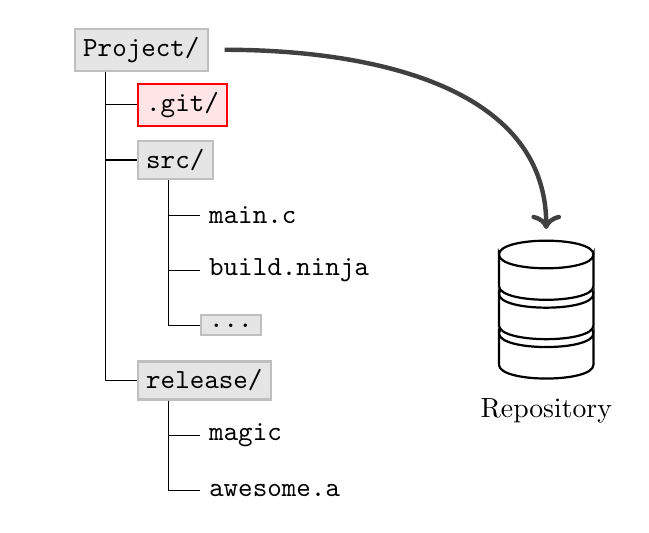 ﻿\usetikzlibrary{calc}
\usetikzlibrary{trees}

\pgfdeclarelayer{bg}
\pgfsetlayers{bg,main}

\tikzset{
	db/.pic={
		\draw[white, fill=white](-.6,0) rectangle (.6,1.4);
		\draw[white, fill=white](0,1.4) ellipse [x radius=.6,y radius=.15];
		\foreach \y in {0,.5,1}
		{
			\draw[thick, fill=white]
				(-0.6,\y) to [looseness=0.5,bend right=90] ++(1.2,0)
						  to ++(0,0.4)
						  to [looseness=0.5,bend left=90] ++(-1.2,0)
						  to ++(0,-0.4);
			\draw[thick] (-0.6,\y+0.4) edge[looseness=0.5,bend left=90] ++(1.2,0);
		}
	}
}

\begin{tikzpicture}[
	grow via three points={
		one child at (0.8,-0.7) and two children at (0.8,-0.7) and (0.8,-1.4)
	},
	edge from parent path={
	($(\tikzparentnode\tikzparentanchor)+(.4cm,0pt)$) |- (\tikzchildnode\tikzchildanchor)
	},
	growth parent anchor=west,
	parent anchor=south west,
  ]
	{\tikzset{
    every node/.style={
        draw=lightgray,
		 fill=lightgray!40,
        thick,
        anchor=west,
        inner sep=3pt,
        minimum size=1pt,
		 font=\ttfamily,
	}}
	\node (P) at (-6, 4) {Project/}
	child { node[draw=red, fill=red!10] {.git/} }
	child { node {src/}
		child { node [draw=none, fill=none] {main.c} }
		child { node [draw=none, fill=none] {build.ninja} }
		child { node {\ldots} }
    }
    child [missing] {}
    child [missing] {}
    child [missing] {}
    child { node {release/}
        child { node [draw=none, fill=none] {magic} }
        child { node [draw=none, fill=none] {awesome.a} }
    };}

	\draw[black] pic{db} node (DB) {};
	\draw[ultra thick, darkgray, ->]
		($(P.east)+(.2,0)$) to[out=0, in=90] ($(DB.north)+(0,1.6)$)
	;
	\node[below=.3cm, align=center] (DB.south) {Repository};
\end{tikzpicture}
